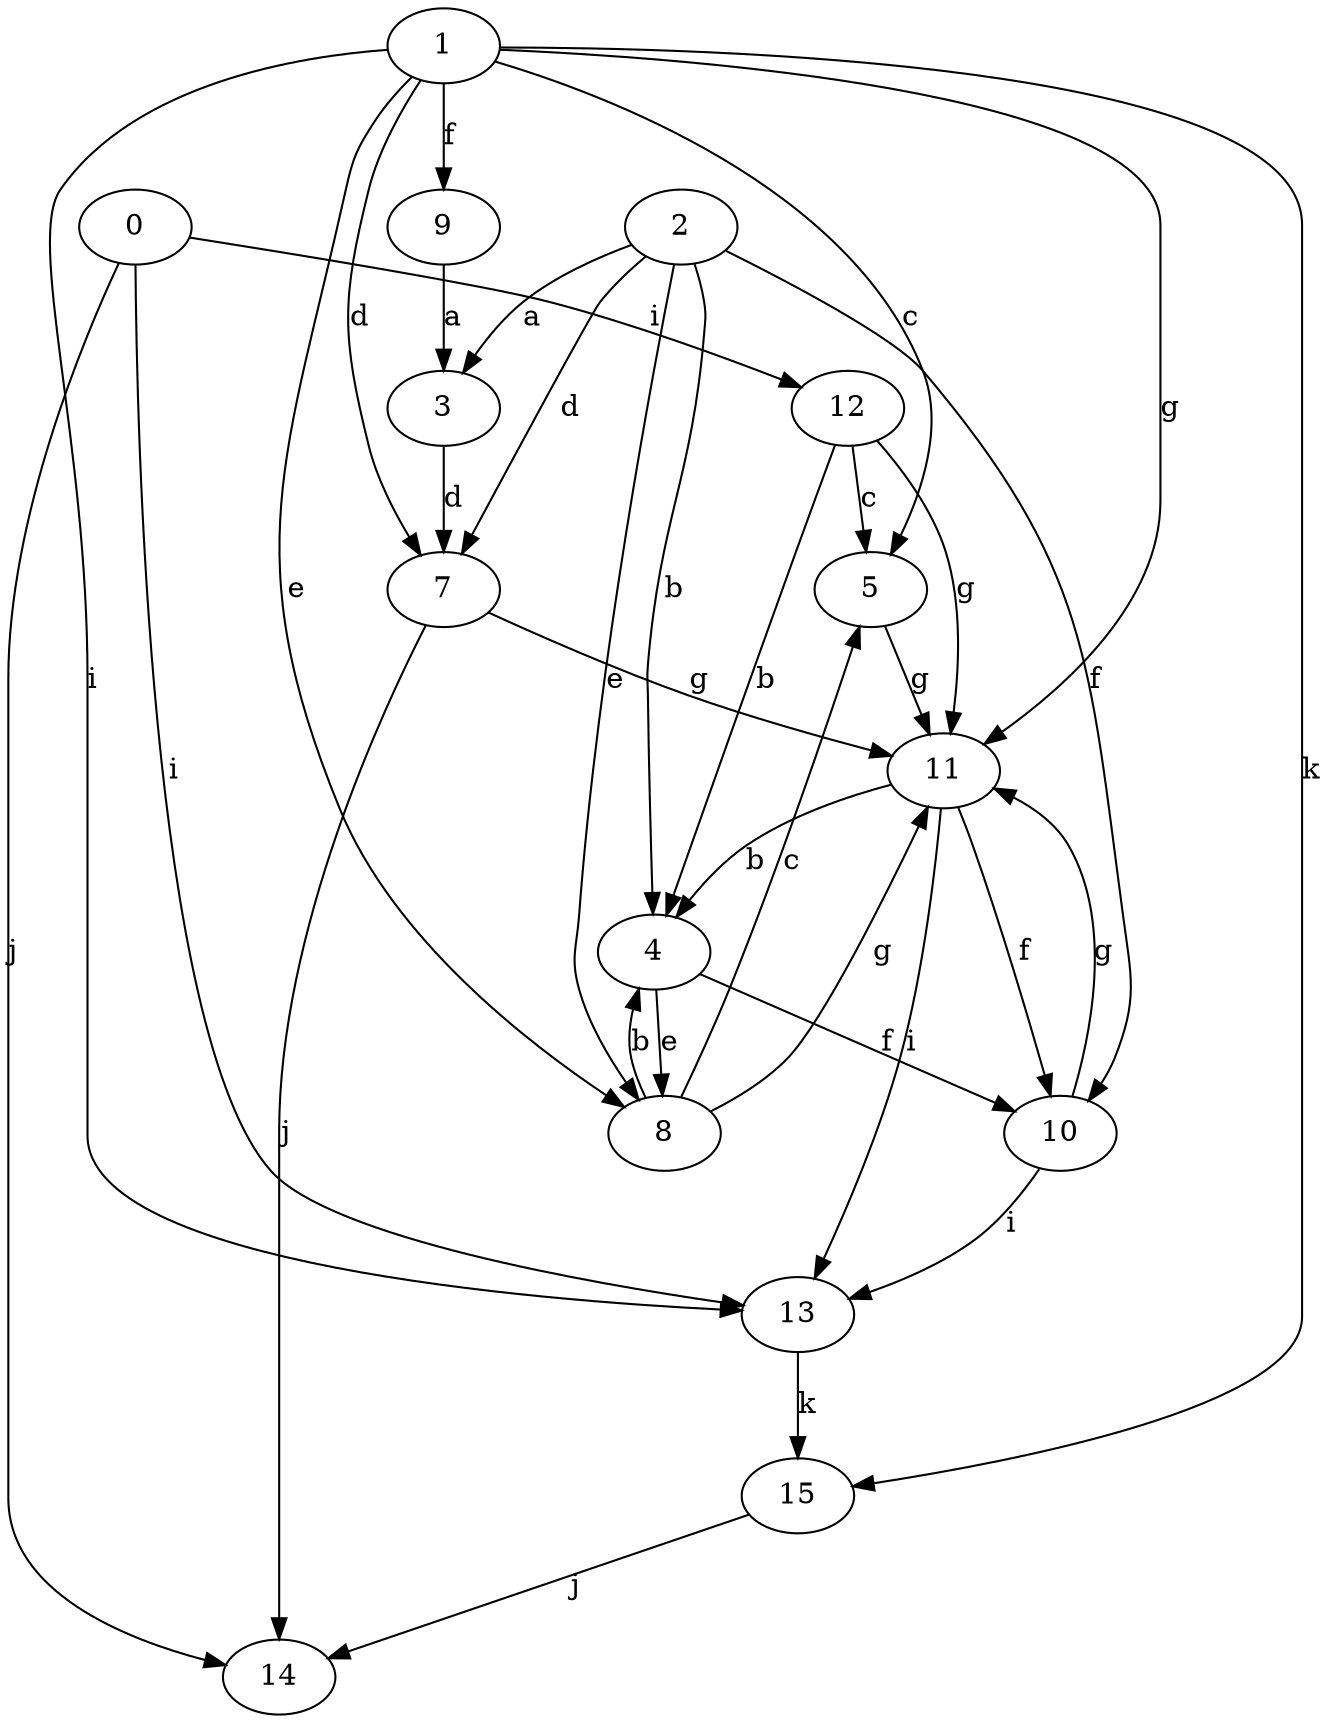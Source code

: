strict digraph  {
1;
2;
0;
3;
4;
5;
7;
8;
9;
10;
11;
12;
13;
14;
15;
1 -> 5  [label=c];
1 -> 7  [label=d];
1 -> 8  [label=e];
1 -> 9  [label=f];
1 -> 11  [label=g];
1 -> 13  [label=i];
1 -> 15  [label=k];
2 -> 3  [label=a];
2 -> 4  [label=b];
2 -> 7  [label=d];
2 -> 8  [label=e];
2 -> 10  [label=f];
0 -> 12  [label=i];
0 -> 13  [label=i];
0 -> 14  [label=j];
3 -> 7  [label=d];
4 -> 8  [label=e];
4 -> 10  [label=f];
5 -> 11  [label=g];
7 -> 11  [label=g];
7 -> 14  [label=j];
8 -> 4  [label=b];
8 -> 5  [label=c];
8 -> 11  [label=g];
9 -> 3  [label=a];
10 -> 11  [label=g];
10 -> 13  [label=i];
11 -> 4  [label=b];
11 -> 10  [label=f];
11 -> 13  [label=i];
12 -> 4  [label=b];
12 -> 5  [label=c];
12 -> 11  [label=g];
13 -> 15  [label=k];
15 -> 14  [label=j];
}
